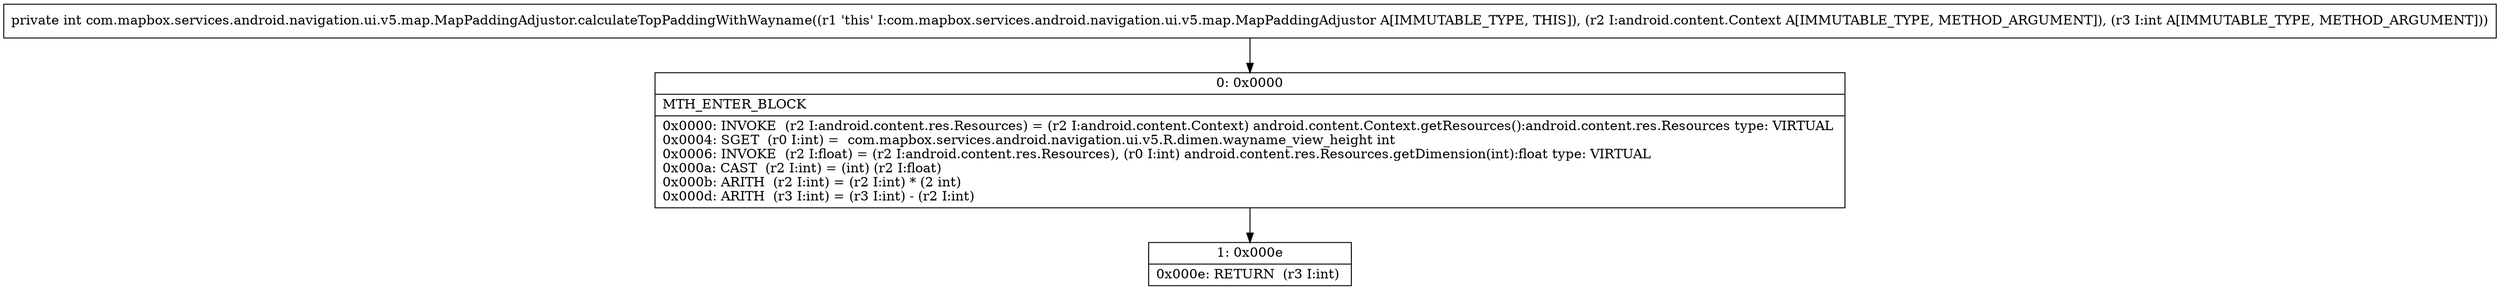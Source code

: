 digraph "CFG forcom.mapbox.services.android.navigation.ui.v5.map.MapPaddingAdjustor.calculateTopPaddingWithWayname(Landroid\/content\/Context;I)I" {
Node_0 [shape=record,label="{0\:\ 0x0000|MTH_ENTER_BLOCK\l|0x0000: INVOKE  (r2 I:android.content.res.Resources) = (r2 I:android.content.Context) android.content.Context.getResources():android.content.res.Resources type: VIRTUAL \l0x0004: SGET  (r0 I:int) =  com.mapbox.services.android.navigation.ui.v5.R.dimen.wayname_view_height int \l0x0006: INVOKE  (r2 I:float) = (r2 I:android.content.res.Resources), (r0 I:int) android.content.res.Resources.getDimension(int):float type: VIRTUAL \l0x000a: CAST  (r2 I:int) = (int) (r2 I:float) \l0x000b: ARITH  (r2 I:int) = (r2 I:int) * (2 int) \l0x000d: ARITH  (r3 I:int) = (r3 I:int) \- (r2 I:int) \l}"];
Node_1 [shape=record,label="{1\:\ 0x000e|0x000e: RETURN  (r3 I:int) \l}"];
MethodNode[shape=record,label="{private int com.mapbox.services.android.navigation.ui.v5.map.MapPaddingAdjustor.calculateTopPaddingWithWayname((r1 'this' I:com.mapbox.services.android.navigation.ui.v5.map.MapPaddingAdjustor A[IMMUTABLE_TYPE, THIS]), (r2 I:android.content.Context A[IMMUTABLE_TYPE, METHOD_ARGUMENT]), (r3 I:int A[IMMUTABLE_TYPE, METHOD_ARGUMENT])) }"];
MethodNode -> Node_0;
Node_0 -> Node_1;
}

